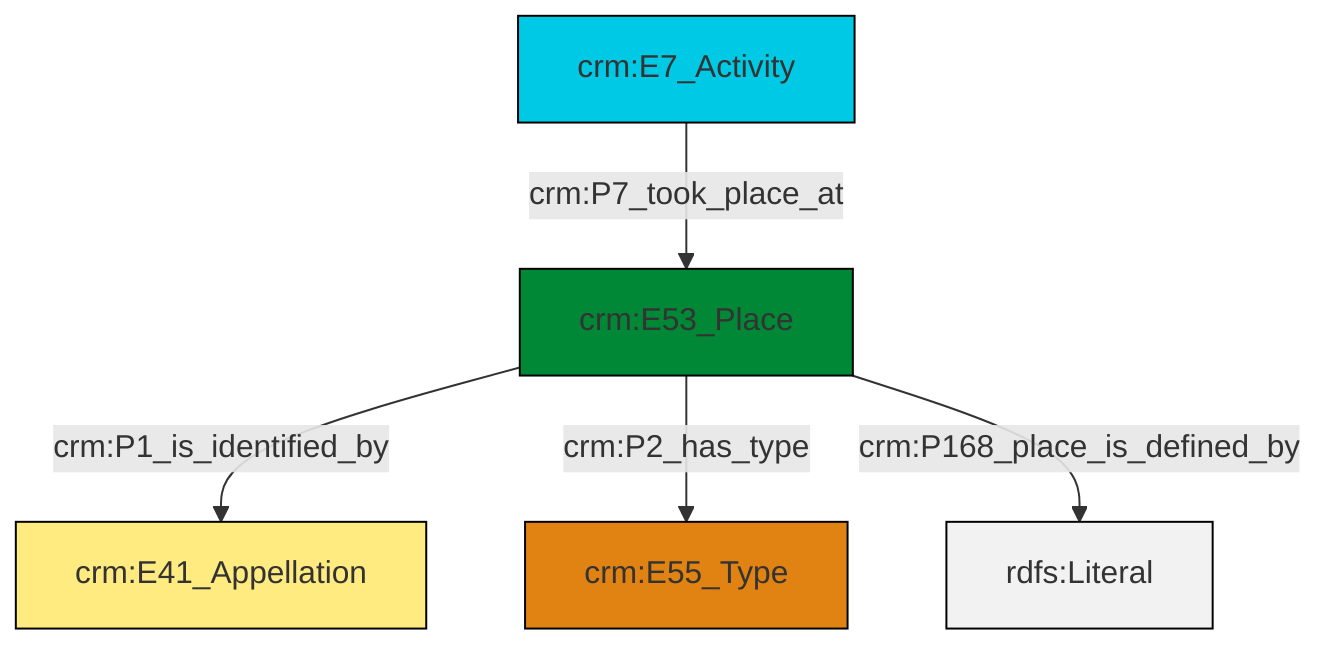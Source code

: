 graph TD
classDef Literal fill:#f2f2f2,stroke:#000000;
classDef CRM_Entity fill:#FFFFFF,stroke:#000000;
classDef Temporal_Entity fill:#00C9E6, stroke:#000000;
classDef Type fill:#E18312, stroke:#000000;
classDef Time-Span fill:#2C9C91, stroke:#000000;
classDef Appellation fill:#FFEB7F, stroke:#000000;
classDef Place fill:#008836, stroke:#000000;
classDef Persistent_Item fill:#B266B2, stroke:#000000;
classDef Conceptual_Object fill:#FFD700, stroke:#000000;
classDef Physical_Thing fill:#D2B48C, stroke:#000000;
classDef Actor fill:#f58aad, stroke:#000000;
classDef PC_Classes fill:#4ce600, stroke:#000000;
classDef Multi fill:#cccccc,stroke:#000000;

2["crm:E53_Place"]:::Place -->|crm:P1_is_identified_by| 6["crm:E41_Appellation"]:::Appellation
2["crm:E53_Place"]:::Place -->|crm:P2_has_type| 0["crm:E55_Type"]:::Type
2["crm:E53_Place"]:::Place -->|crm:P168_place_is_defined_by| 7[rdfs:Literal]:::Literal
4["crm:E7_Activity"]:::Temporal_Entity -->|crm:P7_took_place_at| 2["crm:E53_Place"]:::Place